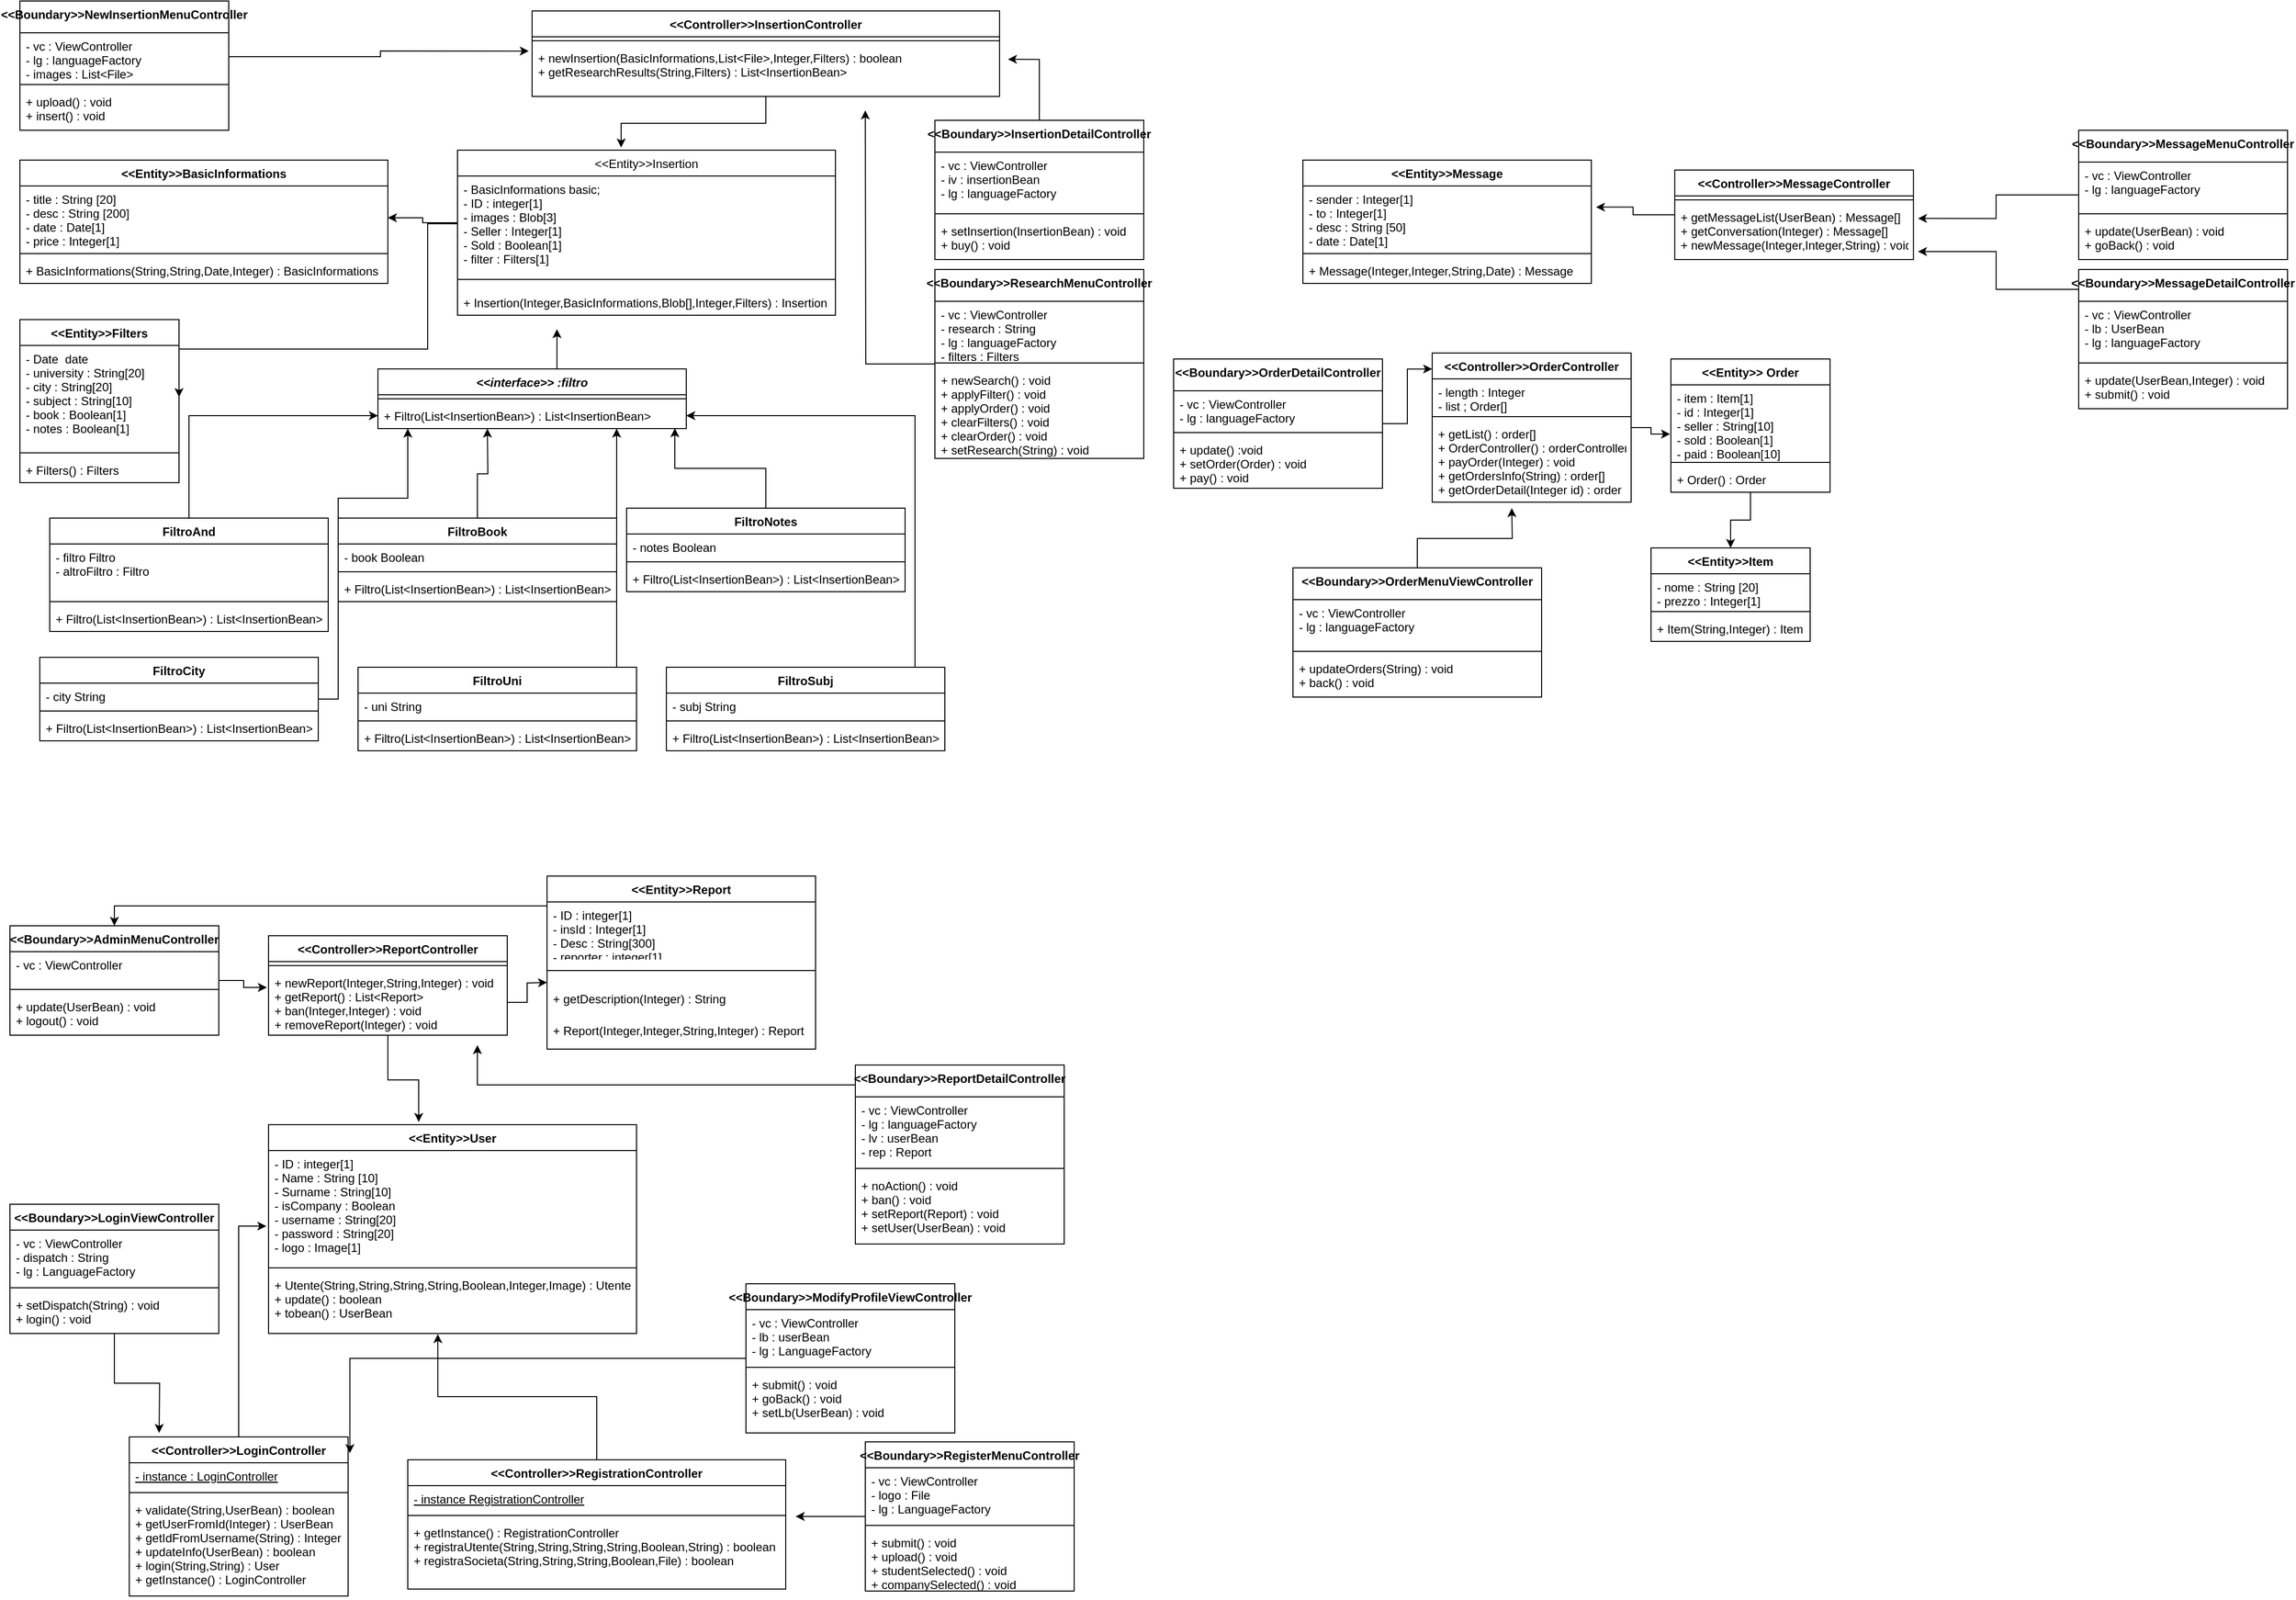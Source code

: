 <mxfile version="12.5.3" type="device"><diagram id="Ko339q1GZ9Gst08gcn6Z" name="Page-1"><mxGraphModel dx="1810" dy="1323" grid="1" gridSize="10" guides="1" tooltips="1" connect="1" arrows="1" fold="1" page="1" pageScale="1" pageWidth="1169" pageHeight="827" math="0" shadow="0"><root><mxCell id="0"/><mxCell id="1" parent="0"/><mxCell id="-6ls7DOsZusNaXEjjcUE-1" value="&lt;&lt;Entity&gt;&gt;Insertion" style="swimlane;fontStyle=0;childLayout=stackLayout;horizontal=1;startSize=26;fillColor=none;horizontalStack=0;resizeParent=1;resizeParentMax=0;resizeLast=0;collapsible=1;marginBottom=0;" parent="1" vertex="1"><mxGeometry x="460" y="160" width="380" height="166" as="geometry"/></mxCell><mxCell id="-6ls7DOsZusNaXEjjcUE-2" value="- BasicInformations basic;&#10;- ID : integer[1]&#10;- images : Blob[3]&#10;- Seller : Integer[1]&#10;- Sold : Boolean[1]&#10;- filter : Filters[1]" style="text;strokeColor=none;fillColor=none;align=left;verticalAlign=top;spacingLeft=4;spacingRight=4;overflow=hidden;rotatable=0;points=[[0,0.5],[1,0.5]];portConstraint=eastwest;" parent="-6ls7DOsZusNaXEjjcUE-1" vertex="1"><mxGeometry y="26" width="380" height="94" as="geometry"/></mxCell><mxCell id="-6ls7DOsZusNaXEjjcUE-3" value="" style="line;strokeWidth=1;fillColor=none;align=left;verticalAlign=middle;spacingTop=-1;spacingLeft=3;spacingRight=3;rotatable=0;labelPosition=right;points=[];portConstraint=eastwest;" parent="-6ls7DOsZusNaXEjjcUE-1" vertex="1"><mxGeometry y="120" width="380" height="20" as="geometry"/></mxCell><mxCell id="-6ls7DOsZusNaXEjjcUE-4" value="+ Insertion(Integer,BasicInformations,Blob[],Integer,Filters) : Insertion" style="text;strokeColor=none;fillColor=none;align=left;verticalAlign=top;spacingLeft=4;spacingRight=4;overflow=hidden;rotatable=0;points=[[0,0.5],[1,0.5]];portConstraint=eastwest;" parent="-6ls7DOsZusNaXEjjcUE-1" vertex="1"><mxGeometry y="140" width="380" height="26" as="geometry"/></mxCell><mxCell id="-6ls7DOsZusNaXEjjcUE-5" value="&lt;&lt;Entity&gt;&gt;User" style="swimlane;fontStyle=1;align=center;verticalAlign=top;childLayout=stackLayout;horizontal=1;startSize=26;horizontalStack=0;resizeParent=1;resizeParentMax=0;resizeLast=0;collapsible=1;marginBottom=0;" parent="1" vertex="1"><mxGeometry x="270" y="1140" width="370" height="210" as="geometry"/></mxCell><mxCell id="-6ls7DOsZusNaXEjjcUE-6" value="- ID : integer[1]&#10;- Name : String [10]&#10;- Surname : String[10]&#10;- isCompany : Boolean&#10;- username : String[20]&#10;- password : String[20]&#10;- logo : Image[1]" style="text;strokeColor=none;fillColor=none;align=left;verticalAlign=top;spacingLeft=4;spacingRight=4;overflow=hidden;rotatable=0;points=[[0,0.5],[1,0.5]];portConstraint=eastwest;" parent="-6ls7DOsZusNaXEjjcUE-5" vertex="1"><mxGeometry y="26" width="370" height="114" as="geometry"/></mxCell><mxCell id="-6ls7DOsZusNaXEjjcUE-7" value="" style="line;strokeWidth=1;fillColor=none;align=left;verticalAlign=middle;spacingTop=-1;spacingLeft=3;spacingRight=3;rotatable=0;labelPosition=right;points=[];portConstraint=eastwest;" parent="-6ls7DOsZusNaXEjjcUE-5" vertex="1"><mxGeometry y="140" width="370" height="8" as="geometry"/></mxCell><mxCell id="-6ls7DOsZusNaXEjjcUE-8" value="+ Utente(String,String,String,String,Boolean,Integer,Image) : Utente&#10;+ update() : boolean&#10;+ tobean() : UserBean" style="text;strokeColor=none;fillColor=none;align=left;verticalAlign=top;spacingLeft=4;spacingRight=4;overflow=hidden;rotatable=0;points=[[0,0.5],[1,0.5]];portConstraint=eastwest;" parent="-6ls7DOsZusNaXEjjcUE-5" vertex="1"><mxGeometry y="148" width="370" height="62" as="geometry"/></mxCell><mxCell id="_lGCix6zGaSCI31p31yG-12" style="edgeStyle=orthogonalEdgeStyle;rounded=0;orthogonalLoop=1;jettySize=auto;html=1;entryX=0.5;entryY=0;entryDx=0;entryDy=0;" edge="1" parent="1" source="-6ls7DOsZusNaXEjjcUE-9" target="_lGCix6zGaSCI31p31yG-7"><mxGeometry relative="1" as="geometry"><Array as="points"><mxPoint x="115" y="920"/></Array></mxGeometry></mxCell><mxCell id="-6ls7DOsZusNaXEjjcUE-9" value="&lt;&lt;Entity&gt;&gt;Report" style="swimlane;fontStyle=1;align=center;verticalAlign=top;childLayout=stackLayout;horizontal=1;startSize=26;horizontalStack=0;resizeParent=1;resizeParentMax=0;resizeLast=0;collapsible=1;marginBottom=0;" parent="1" vertex="1"><mxGeometry x="550" y="890" width="270" height="174" as="geometry"/></mxCell><mxCell id="-6ls7DOsZusNaXEjjcUE-10" value="- ID : integer[1]&#10;- insId : Integer[1]&#10;- Desc : String[300]&#10;- reporter : integer[1]" style="text;strokeColor=none;fillColor=none;align=left;verticalAlign=top;spacingLeft=4;spacingRight=4;overflow=hidden;rotatable=0;points=[[0,0.5],[1,0.5]];portConstraint=eastwest;" parent="-6ls7DOsZusNaXEjjcUE-9" vertex="1"><mxGeometry y="26" width="270" height="54" as="geometry"/></mxCell><mxCell id="-6ls7DOsZusNaXEjjcUE-11" value="" style="line;strokeWidth=1;fillColor=none;align=left;verticalAlign=middle;spacingTop=-1;spacingLeft=3;spacingRight=3;rotatable=0;labelPosition=right;points=[];portConstraint=eastwest;" parent="-6ls7DOsZusNaXEjjcUE-9" vertex="1"><mxGeometry y="80" width="270" height="30" as="geometry"/></mxCell><mxCell id="-6ls7DOsZusNaXEjjcUE-12" value="+ getDescription(Integer) : String" style="text;strokeColor=none;fillColor=none;align=left;verticalAlign=top;spacingLeft=4;spacingRight=4;overflow=hidden;rotatable=0;points=[[0,0.5],[1,0.5]];portConstraint=eastwest;" parent="-6ls7DOsZusNaXEjjcUE-9" vertex="1"><mxGeometry y="110" width="270" height="32" as="geometry"/></mxCell><mxCell id="-6ls7DOsZusNaXEjjcUE-13" value="+ Report(Integer,Integer,String,Integer) : Report" style="text;strokeColor=none;fillColor=none;align=left;verticalAlign=top;spacingLeft=4;spacingRight=4;overflow=hidden;rotatable=0;points=[[0,0.5],[1,0.5]];portConstraint=eastwest;" parent="-6ls7DOsZusNaXEjjcUE-9" vertex="1"><mxGeometry y="142" width="270" height="32" as="geometry"/></mxCell><mxCell id="-6ls7DOsZusNaXEjjcUE-14" value="&lt;&lt;Entity&gt;&gt;BasicInformations" style="swimlane;fontStyle=1;align=center;verticalAlign=top;childLayout=stackLayout;horizontal=1;startSize=26;horizontalStack=0;resizeParent=1;resizeParentMax=0;resizeLast=0;collapsible=1;marginBottom=0;" parent="1" vertex="1"><mxGeometry x="20" y="170" width="370" height="124" as="geometry"/></mxCell><mxCell id="-6ls7DOsZusNaXEjjcUE-15" value="- title : String [20]&#10;- desc : String [200]&#10;- date : Date[1]&#10;- price : Integer[1]" style="text;strokeColor=none;fillColor=none;align=left;verticalAlign=top;spacingLeft=4;spacingRight=4;overflow=hidden;rotatable=0;points=[[0,0.5],[1,0.5]];portConstraint=eastwest;" parent="-6ls7DOsZusNaXEjjcUE-14" vertex="1"><mxGeometry y="26" width="370" height="64" as="geometry"/></mxCell><mxCell id="-6ls7DOsZusNaXEjjcUE-16" value="" style="line;strokeWidth=1;fillColor=none;align=left;verticalAlign=middle;spacingTop=-1;spacingLeft=3;spacingRight=3;rotatable=0;labelPosition=right;points=[];portConstraint=eastwest;" parent="-6ls7DOsZusNaXEjjcUE-14" vertex="1"><mxGeometry y="90" width="370" height="8" as="geometry"/></mxCell><mxCell id="-6ls7DOsZusNaXEjjcUE-17" value="+ BasicInformations(String,String,Date,Integer) : BasicInformations" style="text;strokeColor=none;fillColor=none;align=left;verticalAlign=top;spacingLeft=4;spacingRight=4;overflow=hidden;rotatable=0;points=[[0,0.5],[1,0.5]];portConstraint=eastwest;" parent="-6ls7DOsZusNaXEjjcUE-14" vertex="1"><mxGeometry y="98" width="370" height="26" as="geometry"/></mxCell><mxCell id="-6ls7DOsZusNaXEjjcUE-18" value="&lt;&lt;Entity&gt;&gt;Filters" style="swimlane;fontStyle=1;align=center;verticalAlign=top;childLayout=stackLayout;horizontal=1;startSize=26;horizontalStack=0;resizeParent=1;resizeParentMax=0;resizeLast=0;collapsible=1;marginBottom=0;" parent="1" vertex="1"><mxGeometry x="20" y="330.33" width="160" height="164" as="geometry"/></mxCell><mxCell id="-6ls7DOsZusNaXEjjcUE-19" value="- Date  date&#10;- university : String[20]&#10;- city : String[20]&#10;- subject : String[10]&#10;- book : Boolean[1]&#10;- notes : Boolean[1]" style="text;strokeColor=none;fillColor=none;align=left;verticalAlign=top;spacingLeft=4;spacingRight=4;overflow=hidden;rotatable=0;points=[[0,0.5],[1,0.5]];portConstraint=eastwest;" parent="-6ls7DOsZusNaXEjjcUE-18" vertex="1"><mxGeometry y="26" width="160" height="104" as="geometry"/></mxCell><mxCell id="-6ls7DOsZusNaXEjjcUE-20" value="" style="line;strokeWidth=1;fillColor=none;align=left;verticalAlign=middle;spacingTop=-1;spacingLeft=3;spacingRight=3;rotatable=0;labelPosition=right;points=[];portConstraint=eastwest;" parent="-6ls7DOsZusNaXEjjcUE-18" vertex="1"><mxGeometry y="130" width="160" height="8" as="geometry"/></mxCell><mxCell id="-6ls7DOsZusNaXEjjcUE-21" value="+ Filters() : Filters" style="text;strokeColor=none;fillColor=none;align=left;verticalAlign=top;spacingLeft=4;spacingRight=4;overflow=hidden;rotatable=0;points=[[0,0.5],[1,0.5]];portConstraint=eastwest;" parent="-6ls7DOsZusNaXEjjcUE-18" vertex="1"><mxGeometry y="138" width="160" height="26" as="geometry"/></mxCell><mxCell id="-6ls7DOsZusNaXEjjcUE-22" style="edgeStyle=orthogonalEdgeStyle;rounded=0;orthogonalLoop=1;jettySize=auto;html=1;entryX=0.5;entryY=0;entryDx=0;entryDy=0;" parent="1" source="-6ls7DOsZusNaXEjjcUE-23" target="-6ls7DOsZusNaXEjjcUE-31" edge="1"><mxGeometry relative="1" as="geometry"/></mxCell><mxCell id="-6ls7DOsZusNaXEjjcUE-23" value="&lt;&lt;Entity&gt;&gt; Order" style="swimlane;fontStyle=1;align=center;verticalAlign=top;childLayout=stackLayout;horizontal=1;startSize=26;horizontalStack=0;resizeParent=1;resizeParentMax=0;resizeLast=0;collapsible=1;marginBottom=0;" parent="1" vertex="1"><mxGeometry x="1680" y="370" width="160" height="134" as="geometry"/></mxCell><mxCell id="-6ls7DOsZusNaXEjjcUE-24" value="- item : Item[1]&#10;- id : Integer[1]&#10;- seller : String[10]&#10;- sold : Boolean[1]&#10;- paid : Boolean[10]" style="text;strokeColor=none;fillColor=none;align=left;verticalAlign=top;spacingLeft=4;spacingRight=4;overflow=hidden;rotatable=0;points=[[0,0.5],[1,0.5]];portConstraint=eastwest;" parent="-6ls7DOsZusNaXEjjcUE-23" vertex="1"><mxGeometry y="26" width="160" height="74" as="geometry"/></mxCell><mxCell id="-6ls7DOsZusNaXEjjcUE-25" value="" style="line;strokeWidth=1;fillColor=none;align=left;verticalAlign=middle;spacingTop=-1;spacingLeft=3;spacingRight=3;rotatable=0;labelPosition=right;points=[];portConstraint=eastwest;" parent="-6ls7DOsZusNaXEjjcUE-23" vertex="1"><mxGeometry y="100" width="160" height="8" as="geometry"/></mxCell><mxCell id="-6ls7DOsZusNaXEjjcUE-26" value="+ Order() : Order" style="text;strokeColor=none;fillColor=none;align=left;verticalAlign=top;spacingLeft=4;spacingRight=4;overflow=hidden;rotatable=0;points=[[0,0.5],[1,0.5]];portConstraint=eastwest;" parent="-6ls7DOsZusNaXEjjcUE-23" vertex="1"><mxGeometry y="108" width="160" height="26" as="geometry"/></mxCell><mxCell id="-6ls7DOsZusNaXEjjcUE-27" value="&lt;&lt;Entity&gt;&gt;Message" style="swimlane;fontStyle=1;align=center;verticalAlign=top;childLayout=stackLayout;horizontal=1;startSize=26;horizontalStack=0;resizeParent=1;resizeParentMax=0;resizeLast=0;collapsible=1;marginBottom=0;" parent="1" vertex="1"><mxGeometry x="1310" y="170" width="290" height="124" as="geometry"/></mxCell><mxCell id="-6ls7DOsZusNaXEjjcUE-28" value="- sender : Integer[1]&#10;- to : Integer[1]&#10;- desc : String [50]&#10;- date : Date[1]" style="text;strokeColor=none;fillColor=none;align=left;verticalAlign=top;spacingLeft=4;spacingRight=4;overflow=hidden;rotatable=0;points=[[0,0.5],[1,0.5]];portConstraint=eastwest;" parent="-6ls7DOsZusNaXEjjcUE-27" vertex="1"><mxGeometry y="26" width="290" height="64" as="geometry"/></mxCell><mxCell id="-6ls7DOsZusNaXEjjcUE-29" value="" style="line;strokeWidth=1;fillColor=none;align=left;verticalAlign=middle;spacingTop=-1;spacingLeft=3;spacingRight=3;rotatable=0;labelPosition=right;points=[];portConstraint=eastwest;" parent="-6ls7DOsZusNaXEjjcUE-27" vertex="1"><mxGeometry y="90" width="290" height="8" as="geometry"/></mxCell><mxCell id="-6ls7DOsZusNaXEjjcUE-30" value="+ Message(Integer,Integer,String,Date) : Message" style="text;strokeColor=none;fillColor=none;align=left;verticalAlign=top;spacingLeft=4;spacingRight=4;overflow=hidden;rotatable=0;points=[[0,0.5],[1,0.5]];portConstraint=eastwest;" parent="-6ls7DOsZusNaXEjjcUE-27" vertex="1"><mxGeometry y="98" width="290" height="26" as="geometry"/></mxCell><mxCell id="-6ls7DOsZusNaXEjjcUE-31" value="&lt;&lt;Entity&gt;&gt;Item" style="swimlane;fontStyle=1;align=center;verticalAlign=top;childLayout=stackLayout;horizontal=1;startSize=26;horizontalStack=0;resizeParent=1;resizeParentMax=0;resizeLast=0;collapsible=1;marginBottom=0;" parent="1" vertex="1"><mxGeometry x="1660" y="560" width="160" height="94" as="geometry"/></mxCell><mxCell id="-6ls7DOsZusNaXEjjcUE-32" value="- nome : String [20]&#10;- prezzo : Integer[1]" style="text;strokeColor=none;fillColor=none;align=left;verticalAlign=top;spacingLeft=4;spacingRight=4;overflow=hidden;rotatable=0;points=[[0,0.5],[1,0.5]];portConstraint=eastwest;" parent="-6ls7DOsZusNaXEjjcUE-31" vertex="1"><mxGeometry y="26" width="160" height="34" as="geometry"/></mxCell><mxCell id="-6ls7DOsZusNaXEjjcUE-33" value="" style="line;strokeWidth=1;fillColor=none;align=left;verticalAlign=middle;spacingTop=-1;spacingLeft=3;spacingRight=3;rotatable=0;labelPosition=right;points=[];portConstraint=eastwest;" parent="-6ls7DOsZusNaXEjjcUE-31" vertex="1"><mxGeometry y="60" width="160" height="8" as="geometry"/></mxCell><mxCell id="-6ls7DOsZusNaXEjjcUE-34" value="+ Item(String,Integer) : Item" style="text;strokeColor=none;fillColor=none;align=left;verticalAlign=top;spacingLeft=4;spacingRight=4;overflow=hidden;rotatable=0;points=[[0,0.5],[1,0.5]];portConstraint=eastwest;" parent="-6ls7DOsZusNaXEjjcUE-31" vertex="1"><mxGeometry y="68" width="160" height="26" as="geometry"/></mxCell><mxCell id="-6ls7DOsZusNaXEjjcUE-35" style="edgeStyle=orthogonalEdgeStyle;rounded=0;orthogonalLoop=1;jettySize=auto;html=1;" parent="1" source="-6ls7DOsZusNaXEjjcUE-36" edge="1"><mxGeometry relative="1" as="geometry"><mxPoint x="560" y="340" as="targetPoint"/><Array as="points"><mxPoint x="560" y="340"/></Array></mxGeometry></mxCell><mxCell id="-6ls7DOsZusNaXEjjcUE-36" value="&lt;&lt;interface&gt;&gt; :filtro" style="swimlane;fontStyle=3;align=center;verticalAlign=top;childLayout=stackLayout;horizontal=1;startSize=26;horizontalStack=0;resizeParent=1;resizeParentMax=0;resizeLast=0;collapsible=1;marginBottom=0;" parent="1" vertex="1"><mxGeometry x="380" y="380" width="310" height="60" as="geometry"/></mxCell><mxCell id="-6ls7DOsZusNaXEjjcUE-37" value="" style="line;strokeWidth=1;fillColor=none;align=left;verticalAlign=middle;spacingTop=-1;spacingLeft=3;spacingRight=3;rotatable=0;labelPosition=right;points=[];portConstraint=eastwest;" parent="-6ls7DOsZusNaXEjjcUE-36" vertex="1"><mxGeometry y="26" width="310" height="8" as="geometry"/></mxCell><mxCell id="-6ls7DOsZusNaXEjjcUE-38" value="+ Filtro(List&lt;InsertionBean&gt;) : List&lt;InsertionBean&gt;" style="text;strokeColor=none;fillColor=none;align=left;verticalAlign=top;spacingLeft=4;spacingRight=4;overflow=hidden;rotatable=0;points=[[0,0.5],[1,0.5]];portConstraint=eastwest;" parent="-6ls7DOsZusNaXEjjcUE-36" vertex="1"><mxGeometry y="34" width="310" height="26" as="geometry"/></mxCell><mxCell id="-6ls7DOsZusNaXEjjcUE-39" style="edgeStyle=orthogonalEdgeStyle;rounded=0;orthogonalLoop=1;jettySize=auto;html=1;entryX=0;entryY=0.5;entryDx=0;entryDy=0;" parent="1" source="-6ls7DOsZusNaXEjjcUE-40" target="-6ls7DOsZusNaXEjjcUE-38" edge="1"><mxGeometry relative="1" as="geometry"/></mxCell><mxCell id="-6ls7DOsZusNaXEjjcUE-40" value="FiltroAnd" style="swimlane;fontStyle=1;align=center;verticalAlign=top;childLayout=stackLayout;horizontal=1;startSize=26;horizontalStack=0;resizeParent=1;resizeParentMax=0;resizeLast=0;collapsible=1;marginBottom=0;" parent="1" vertex="1"><mxGeometry x="50" y="530" width="280" height="114" as="geometry"/></mxCell><mxCell id="-6ls7DOsZusNaXEjjcUE-41" value="- filtro Filtro&#10;- altroFiltro : Filtro" style="text;strokeColor=none;fillColor=none;align=left;verticalAlign=top;spacingLeft=4;spacingRight=4;overflow=hidden;rotatable=0;points=[[0,0.5],[1,0.5]];portConstraint=eastwest;" parent="-6ls7DOsZusNaXEjjcUE-40" vertex="1"><mxGeometry y="26" width="280" height="54" as="geometry"/></mxCell><mxCell id="-6ls7DOsZusNaXEjjcUE-42" value="" style="line;strokeWidth=1;fillColor=none;align=left;verticalAlign=middle;spacingTop=-1;spacingLeft=3;spacingRight=3;rotatable=0;labelPosition=right;points=[];portConstraint=eastwest;" parent="-6ls7DOsZusNaXEjjcUE-40" vertex="1"><mxGeometry y="80" width="280" height="8" as="geometry"/></mxCell><mxCell id="-6ls7DOsZusNaXEjjcUE-43" value="+ Filtro(List&lt;InsertionBean&gt;) : List&lt;InsertionBean&gt;" style="text;strokeColor=none;fillColor=none;align=left;verticalAlign=top;spacingLeft=4;spacingRight=4;overflow=hidden;rotatable=0;points=[[0,0.5],[1,0.5]];portConstraint=eastwest;" parent="-6ls7DOsZusNaXEjjcUE-40" vertex="1"><mxGeometry y="88" width="280" height="26" as="geometry"/></mxCell><mxCell id="-6ls7DOsZusNaXEjjcUE-44" style="edgeStyle=orthogonalEdgeStyle;rounded=0;orthogonalLoop=1;jettySize=auto;html=1;" parent="1" source="-6ls7DOsZusNaXEjjcUE-45" edge="1"><mxGeometry relative="1" as="geometry"><mxPoint x="490" y="440" as="targetPoint"/></mxGeometry></mxCell><mxCell id="-6ls7DOsZusNaXEjjcUE-45" value="FiltroBook" style="swimlane;fontStyle=1;align=center;verticalAlign=top;childLayout=stackLayout;horizontal=1;startSize=26;horizontalStack=0;resizeParent=1;resizeParentMax=0;resizeLast=0;collapsible=1;marginBottom=0;" parent="1" vertex="1"><mxGeometry x="340" y="530" width="280" height="84" as="geometry"/></mxCell><mxCell id="-6ls7DOsZusNaXEjjcUE-46" value="- book Boolean" style="text;strokeColor=none;fillColor=none;align=left;verticalAlign=top;spacingLeft=4;spacingRight=4;overflow=hidden;rotatable=0;points=[[0,0.5],[1,0.5]];portConstraint=eastwest;" parent="-6ls7DOsZusNaXEjjcUE-45" vertex="1"><mxGeometry y="26" width="280" height="24" as="geometry"/></mxCell><mxCell id="-6ls7DOsZusNaXEjjcUE-47" value="" style="line;strokeWidth=1;fillColor=none;align=left;verticalAlign=middle;spacingTop=-1;spacingLeft=3;spacingRight=3;rotatable=0;labelPosition=right;points=[];portConstraint=eastwest;" parent="-6ls7DOsZusNaXEjjcUE-45" vertex="1"><mxGeometry y="50" width="280" height="8" as="geometry"/></mxCell><mxCell id="-6ls7DOsZusNaXEjjcUE-48" value="+ Filtro(List&lt;InsertionBean&gt;) : List&lt;InsertionBean&gt;" style="text;strokeColor=none;fillColor=none;align=left;verticalAlign=top;spacingLeft=4;spacingRight=4;overflow=hidden;rotatable=0;points=[[0,0.5],[1,0.5]];portConstraint=eastwest;" parent="-6ls7DOsZusNaXEjjcUE-45" vertex="1"><mxGeometry y="58" width="280" height="26" as="geometry"/></mxCell><mxCell id="-6ls7DOsZusNaXEjjcUE-49" style="edgeStyle=orthogonalEdgeStyle;rounded=0;orthogonalLoop=1;jettySize=auto;html=1;entryX=0.963;entryY=0.986;entryDx=0;entryDy=0;entryPerimeter=0;" parent="1" source="-6ls7DOsZusNaXEjjcUE-50" target="-6ls7DOsZusNaXEjjcUE-38" edge="1"><mxGeometry relative="1" as="geometry"/></mxCell><mxCell id="-6ls7DOsZusNaXEjjcUE-50" value="FiltroNotes" style="swimlane;fontStyle=1;align=center;verticalAlign=top;childLayout=stackLayout;horizontal=1;startSize=26;horizontalStack=0;resizeParent=1;resizeParentMax=0;resizeLast=0;collapsible=1;marginBottom=0;" parent="1" vertex="1"><mxGeometry x="630" y="520" width="280" height="84" as="geometry"/></mxCell><mxCell id="-6ls7DOsZusNaXEjjcUE-51" value="- notes Boolean" style="text;strokeColor=none;fillColor=none;align=left;verticalAlign=top;spacingLeft=4;spacingRight=4;overflow=hidden;rotatable=0;points=[[0,0.5],[1,0.5]];portConstraint=eastwest;" parent="-6ls7DOsZusNaXEjjcUE-50" vertex="1"><mxGeometry y="26" width="280" height="24" as="geometry"/></mxCell><mxCell id="-6ls7DOsZusNaXEjjcUE-52" value="" style="line;strokeWidth=1;fillColor=none;align=left;verticalAlign=middle;spacingTop=-1;spacingLeft=3;spacingRight=3;rotatable=0;labelPosition=right;points=[];portConstraint=eastwest;" parent="-6ls7DOsZusNaXEjjcUE-50" vertex="1"><mxGeometry y="50" width="280" height="8" as="geometry"/></mxCell><mxCell id="-6ls7DOsZusNaXEjjcUE-53" value="+ Filtro(List&lt;InsertionBean&gt;) : List&lt;InsertionBean&gt;" style="text;strokeColor=none;fillColor=none;align=left;verticalAlign=top;spacingLeft=4;spacingRight=4;overflow=hidden;rotatable=0;points=[[0,0.5],[1,0.5]];portConstraint=eastwest;" parent="-6ls7DOsZusNaXEjjcUE-50" vertex="1"><mxGeometry y="58" width="280" height="26" as="geometry"/></mxCell><mxCell id="-6ls7DOsZusNaXEjjcUE-54" style="edgeStyle=orthogonalEdgeStyle;rounded=0;orthogonalLoop=1;jettySize=auto;html=1;" parent="1" source="-6ls7DOsZusNaXEjjcUE-55" edge="1"><mxGeometry relative="1" as="geometry"><mxPoint x="410" y="440" as="targetPoint"/><Array as="points"><mxPoint x="340" y="510"/><mxPoint x="410" y="510"/></Array></mxGeometry></mxCell><mxCell id="-6ls7DOsZusNaXEjjcUE-55" value="FiltroCity" style="swimlane;fontStyle=1;align=center;verticalAlign=top;childLayout=stackLayout;horizontal=1;startSize=26;horizontalStack=0;resizeParent=1;resizeParentMax=0;resizeLast=0;collapsible=1;marginBottom=0;" parent="1" vertex="1"><mxGeometry x="40" y="670" width="280" height="84" as="geometry"/></mxCell><mxCell id="-6ls7DOsZusNaXEjjcUE-56" value="- city String" style="text;strokeColor=none;fillColor=none;align=left;verticalAlign=top;spacingLeft=4;spacingRight=4;overflow=hidden;rotatable=0;points=[[0,0.5],[1,0.5]];portConstraint=eastwest;" parent="-6ls7DOsZusNaXEjjcUE-55" vertex="1"><mxGeometry y="26" width="280" height="24" as="geometry"/></mxCell><mxCell id="-6ls7DOsZusNaXEjjcUE-57" value="" style="line;strokeWidth=1;fillColor=none;align=left;verticalAlign=middle;spacingTop=-1;spacingLeft=3;spacingRight=3;rotatable=0;labelPosition=right;points=[];portConstraint=eastwest;" parent="-6ls7DOsZusNaXEjjcUE-55" vertex="1"><mxGeometry y="50" width="280" height="8" as="geometry"/></mxCell><mxCell id="-6ls7DOsZusNaXEjjcUE-58" value="+ Filtro(List&lt;InsertionBean&gt;) : List&lt;InsertionBean&gt;" style="text;strokeColor=none;fillColor=none;align=left;verticalAlign=top;spacingLeft=4;spacingRight=4;overflow=hidden;rotatable=0;points=[[0,0.5],[1,0.5]];portConstraint=eastwest;" parent="-6ls7DOsZusNaXEjjcUE-55" vertex="1"><mxGeometry y="58" width="280" height="26" as="geometry"/></mxCell><mxCell id="-6ls7DOsZusNaXEjjcUE-59" style="edgeStyle=orthogonalEdgeStyle;rounded=0;orthogonalLoop=1;jettySize=auto;html=1;" parent="1" source="-6ls7DOsZusNaXEjjcUE-60" edge="1"><mxGeometry relative="1" as="geometry"><mxPoint x="620" y="440" as="targetPoint"/><Array as="points"><mxPoint x="620" y="610"/><mxPoint x="620" y="610"/></Array></mxGeometry></mxCell><mxCell id="-6ls7DOsZusNaXEjjcUE-60" value="FiltroUni" style="swimlane;fontStyle=1;align=center;verticalAlign=top;childLayout=stackLayout;horizontal=1;startSize=26;horizontalStack=0;resizeParent=1;resizeParentMax=0;resizeLast=0;collapsible=1;marginBottom=0;" parent="1" vertex="1"><mxGeometry x="360" y="680" width="280" height="84" as="geometry"/></mxCell><mxCell id="-6ls7DOsZusNaXEjjcUE-61" value="- uni String" style="text;strokeColor=none;fillColor=none;align=left;verticalAlign=top;spacingLeft=4;spacingRight=4;overflow=hidden;rotatable=0;points=[[0,0.5],[1,0.5]];portConstraint=eastwest;" parent="-6ls7DOsZusNaXEjjcUE-60" vertex="1"><mxGeometry y="26" width="280" height="24" as="geometry"/></mxCell><mxCell id="-6ls7DOsZusNaXEjjcUE-62" value="" style="line;strokeWidth=1;fillColor=none;align=left;verticalAlign=middle;spacingTop=-1;spacingLeft=3;spacingRight=3;rotatable=0;labelPosition=right;points=[];portConstraint=eastwest;" parent="-6ls7DOsZusNaXEjjcUE-60" vertex="1"><mxGeometry y="50" width="280" height="8" as="geometry"/></mxCell><mxCell id="-6ls7DOsZusNaXEjjcUE-63" value="+ Filtro(List&lt;InsertionBean&gt;) : List&lt;InsertionBean&gt;" style="text;strokeColor=none;fillColor=none;align=left;verticalAlign=top;spacingLeft=4;spacingRight=4;overflow=hidden;rotatable=0;points=[[0,0.5],[1,0.5]];portConstraint=eastwest;" parent="-6ls7DOsZusNaXEjjcUE-60" vertex="1"><mxGeometry y="58" width="280" height="26" as="geometry"/></mxCell><mxCell id="-6ls7DOsZusNaXEjjcUE-64" style="edgeStyle=orthogonalEdgeStyle;rounded=0;orthogonalLoop=1;jettySize=auto;html=1;entryX=1;entryY=0.5;entryDx=0;entryDy=0;" parent="1" source="-6ls7DOsZusNaXEjjcUE-65" target="-6ls7DOsZusNaXEjjcUE-38" edge="1"><mxGeometry relative="1" as="geometry"><Array as="points"><mxPoint x="920" y="427"/></Array></mxGeometry></mxCell><mxCell id="-6ls7DOsZusNaXEjjcUE-65" value="FiltroSubj" style="swimlane;fontStyle=1;align=center;verticalAlign=top;childLayout=stackLayout;horizontal=1;startSize=26;horizontalStack=0;resizeParent=1;resizeParentMax=0;resizeLast=0;collapsible=1;marginBottom=0;" parent="1" vertex="1"><mxGeometry x="670" y="680" width="280" height="84" as="geometry"/></mxCell><mxCell id="-6ls7DOsZusNaXEjjcUE-66" value="- subj String" style="text;strokeColor=none;fillColor=none;align=left;verticalAlign=top;spacingLeft=4;spacingRight=4;overflow=hidden;rotatable=0;points=[[0,0.5],[1,0.5]];portConstraint=eastwest;" parent="-6ls7DOsZusNaXEjjcUE-65" vertex="1"><mxGeometry y="26" width="280" height="24" as="geometry"/></mxCell><mxCell id="-6ls7DOsZusNaXEjjcUE-67" value="" style="line;strokeWidth=1;fillColor=none;align=left;verticalAlign=middle;spacingTop=-1;spacingLeft=3;spacingRight=3;rotatable=0;labelPosition=right;points=[];portConstraint=eastwest;" parent="-6ls7DOsZusNaXEjjcUE-65" vertex="1"><mxGeometry y="50" width="280" height="8" as="geometry"/></mxCell><mxCell id="-6ls7DOsZusNaXEjjcUE-68" value="+ Filtro(List&lt;InsertionBean&gt;) : List&lt;InsertionBean&gt;" style="text;strokeColor=none;fillColor=none;align=left;verticalAlign=top;spacingLeft=4;spacingRight=4;overflow=hidden;rotatable=0;points=[[0,0.5],[1,0.5]];portConstraint=eastwest;" parent="-6ls7DOsZusNaXEjjcUE-65" vertex="1"><mxGeometry y="58" width="280" height="26" as="geometry"/></mxCell><mxCell id="-6ls7DOsZusNaXEjjcUE-69" style="edgeStyle=orthogonalEdgeStyle;rounded=0;orthogonalLoop=1;jettySize=auto;html=1;entryX=0.433;entryY=-0.016;entryDx=0;entryDy=0;entryPerimeter=0;" parent="1" source="-6ls7DOsZusNaXEjjcUE-70" target="-6ls7DOsZusNaXEjjcUE-1" edge="1"><mxGeometry relative="1" as="geometry"/></mxCell><mxCell id="-6ls7DOsZusNaXEjjcUE-70" value="&lt;&lt;Controller&gt;&gt;InsertionController" style="swimlane;fontStyle=1;align=center;verticalAlign=top;childLayout=stackLayout;horizontal=1;startSize=26;horizontalStack=0;resizeParent=1;resizeParentMax=0;resizeLast=0;collapsible=1;marginBottom=0;" parent="1" vertex="1"><mxGeometry x="535" y="20" width="470" height="86" as="geometry"/></mxCell><mxCell id="-6ls7DOsZusNaXEjjcUE-71" value="" style="line;strokeWidth=1;fillColor=none;align=left;verticalAlign=middle;spacingTop=-1;spacingLeft=3;spacingRight=3;rotatable=0;labelPosition=right;points=[];portConstraint=eastwest;" parent="-6ls7DOsZusNaXEjjcUE-70" vertex="1"><mxGeometry y="26" width="470" height="8" as="geometry"/></mxCell><mxCell id="-6ls7DOsZusNaXEjjcUE-72" value="+ newInsertion(BasicInformations,List&lt;File&gt;,Integer,Filters) : boolean&#10;+ getResearchResults(String,Filters) : List&lt;InsertionBean&gt;" style="text;strokeColor=none;fillColor=none;align=left;verticalAlign=top;spacingLeft=4;spacingRight=4;overflow=hidden;rotatable=0;points=[[0,0.5],[1,0.5]];portConstraint=eastwest;" parent="-6ls7DOsZusNaXEjjcUE-70" vertex="1"><mxGeometry y="34" width="470" height="52" as="geometry"/></mxCell><mxCell id="-6ls7DOsZusNaXEjjcUE-73" style="edgeStyle=orthogonalEdgeStyle;rounded=0;orthogonalLoop=1;jettySize=auto;html=1;entryX=-0.006;entryY=0.667;entryDx=0;entryDy=0;entryPerimeter=0;" parent="1" source="-6ls7DOsZusNaXEjjcUE-74" target="-6ls7DOsZusNaXEjjcUE-6" edge="1"><mxGeometry relative="1" as="geometry"/></mxCell><mxCell id="-6ls7DOsZusNaXEjjcUE-74" value="&lt;&lt;Controller&gt;&gt;LoginController" style="swimlane;fontStyle=1;align=center;verticalAlign=top;childLayout=stackLayout;horizontal=1;startSize=26;horizontalStack=0;resizeParent=1;resizeParentMax=0;resizeLast=0;collapsible=1;marginBottom=0;" parent="1" vertex="1"><mxGeometry x="130" y="1454" width="220" height="160" as="geometry"/></mxCell><mxCell id="-6ls7DOsZusNaXEjjcUE-75" value="- instance : LoginController" style="text;strokeColor=none;fillColor=none;align=left;verticalAlign=top;spacingLeft=4;spacingRight=4;overflow=hidden;rotatable=0;points=[[0,0.5],[1,0.5]];portConstraint=eastwest;fontStyle=4" parent="-6ls7DOsZusNaXEjjcUE-74" vertex="1"><mxGeometry y="26" width="220" height="26" as="geometry"/></mxCell><mxCell id="-6ls7DOsZusNaXEjjcUE-76" value="" style="line;strokeWidth=1;fillColor=none;align=left;verticalAlign=middle;spacingTop=-1;spacingLeft=3;spacingRight=3;rotatable=0;labelPosition=right;points=[];portConstraint=eastwest;" parent="-6ls7DOsZusNaXEjjcUE-74" vertex="1"><mxGeometry y="52" width="220" height="8" as="geometry"/></mxCell><mxCell id="-6ls7DOsZusNaXEjjcUE-77" value="+ validate(String,UserBean) : boolean&#10;+ getUserFromId(Integer) : UserBean&#10;+ getIdFromUsername(String) : Integer&#10;+ updateInfo(UserBean) : boolean&#10;+ login(String,String) : User&#10;+ getInstance() : LoginController" style="text;strokeColor=none;fillColor=none;align=left;verticalAlign=top;spacingLeft=4;spacingRight=4;overflow=hidden;rotatable=0;points=[[0,0.5],[1,0.5]];portConstraint=eastwest;" parent="-6ls7DOsZusNaXEjjcUE-74" vertex="1"><mxGeometry y="60" width="220" height="100" as="geometry"/></mxCell><mxCell id="-6ls7DOsZusNaXEjjcUE-78" style="edgeStyle=orthogonalEdgeStyle;rounded=0;orthogonalLoop=1;jettySize=auto;html=1;entryX=1.016;entryY=0.333;entryDx=0;entryDy=0;entryPerimeter=0;" parent="1" source="-6ls7DOsZusNaXEjjcUE-79" target="-6ls7DOsZusNaXEjjcUE-28" edge="1"><mxGeometry relative="1" as="geometry"/></mxCell><mxCell id="-6ls7DOsZusNaXEjjcUE-79" value="&lt;&lt;Controller&gt;&gt;MessageController" style="swimlane;fontStyle=1;align=center;verticalAlign=top;childLayout=stackLayout;horizontal=1;startSize=26;horizontalStack=0;resizeParent=1;resizeParentMax=0;resizeLast=0;collapsible=1;marginBottom=0;" parent="1" vertex="1"><mxGeometry x="1683.86" y="180" width="240" height="90" as="geometry"/></mxCell><mxCell id="-6ls7DOsZusNaXEjjcUE-80" value="" style="line;strokeWidth=1;fillColor=none;align=left;verticalAlign=middle;spacingTop=-1;spacingLeft=3;spacingRight=3;rotatable=0;labelPosition=right;points=[];portConstraint=eastwest;" parent="-6ls7DOsZusNaXEjjcUE-79" vertex="1"><mxGeometry y="26" width="240" height="8" as="geometry"/></mxCell><mxCell id="-6ls7DOsZusNaXEjjcUE-81" value="+ getMessageList(UserBean) : Message[]&#10;+ getConversation(Integer) : Message[]&#10;+ newMessage(Integer,Integer,String) : void" style="text;strokeColor=none;fillColor=none;align=left;verticalAlign=top;spacingLeft=4;spacingRight=4;overflow=hidden;rotatable=0;points=[[0,0.5],[1,0.5]];portConstraint=eastwest;" parent="-6ls7DOsZusNaXEjjcUE-79" vertex="1"><mxGeometry y="34" width="240" height="56" as="geometry"/></mxCell><mxCell id="-6ls7DOsZusNaXEjjcUE-82" style="edgeStyle=orthogonalEdgeStyle;rounded=0;orthogonalLoop=1;jettySize=auto;html=1;entryX=-0.005;entryY=0.669;entryDx=0;entryDy=0;entryPerimeter=0;" parent="1" source="-6ls7DOsZusNaXEjjcUE-83" target="-6ls7DOsZusNaXEjjcUE-24" edge="1"><mxGeometry relative="1" as="geometry"/></mxCell><mxCell id="-6ls7DOsZusNaXEjjcUE-83" value="&lt;&lt;Controller&gt;&gt;OrderController" style="swimlane;fontStyle=1;align=center;verticalAlign=top;childLayout=stackLayout;horizontal=1;startSize=26;horizontalStack=0;resizeParent=1;resizeParentMax=0;resizeLast=0;collapsible=1;marginBottom=0;" parent="1" vertex="1"><mxGeometry x="1440" y="364" width="200" height="150" as="geometry"/></mxCell><mxCell id="-6ls7DOsZusNaXEjjcUE-84" value="- length : Integer&#10;- list ; Order[]" style="text;strokeColor=none;fillColor=none;align=left;verticalAlign=top;spacingLeft=4;spacingRight=4;overflow=hidden;rotatable=0;points=[[0,0.5],[1,0.5]];portConstraint=eastwest;" parent="-6ls7DOsZusNaXEjjcUE-83" vertex="1"><mxGeometry y="26" width="200" height="34" as="geometry"/></mxCell><mxCell id="-6ls7DOsZusNaXEjjcUE-85" value="" style="line;strokeWidth=1;fillColor=none;align=left;verticalAlign=middle;spacingTop=-1;spacingLeft=3;spacingRight=3;rotatable=0;labelPosition=right;points=[];portConstraint=eastwest;" parent="-6ls7DOsZusNaXEjjcUE-83" vertex="1"><mxGeometry y="60" width="200" height="8" as="geometry"/></mxCell><mxCell id="-6ls7DOsZusNaXEjjcUE-86" value="+ getList() : order[]&#10;+ OrderController() : orderController&#10;+ payOrder(Integer) : void&#10;+ getOrdersInfo(String) : order[]&#10;+ getOrderDetail(Integer id) : order" style="text;strokeColor=none;fillColor=none;align=left;verticalAlign=top;spacingLeft=4;spacingRight=4;overflow=hidden;rotatable=0;points=[[0,0.5],[1,0.5]];portConstraint=eastwest;fontStyle=0" parent="-6ls7DOsZusNaXEjjcUE-83" vertex="1"><mxGeometry y="68" width="200" height="82" as="geometry"/></mxCell><mxCell id="-6ls7DOsZusNaXEjjcUE-87" style="edgeStyle=orthogonalEdgeStyle;rounded=0;orthogonalLoop=1;jettySize=auto;html=1;entryX=0.46;entryY=1.01;entryDx=0;entryDy=0;entryPerimeter=0;" parent="1" source="-6ls7DOsZusNaXEjjcUE-88" target="-6ls7DOsZusNaXEjjcUE-8" edge="1"><mxGeometry relative="1" as="geometry"/></mxCell><mxCell id="-6ls7DOsZusNaXEjjcUE-88" value="&lt;&lt;Controller&gt;&gt;RegistrationController" style="swimlane;fontStyle=1;align=center;verticalAlign=top;childLayout=stackLayout;horizontal=1;startSize=26;horizontalStack=0;resizeParent=1;resizeParentMax=0;resizeLast=0;collapsible=1;marginBottom=0;" parent="1" vertex="1"><mxGeometry x="410" y="1477" width="380" height="130" as="geometry"/></mxCell><mxCell id="-6ls7DOsZusNaXEjjcUE-89" value="- instance RegistrationController" style="text;strokeColor=none;fillColor=none;align=left;verticalAlign=top;spacingLeft=4;spacingRight=4;overflow=hidden;rotatable=0;points=[[0,0.5],[1,0.5]];portConstraint=eastwest;fontStyle=4" parent="-6ls7DOsZusNaXEjjcUE-88" vertex="1"><mxGeometry y="26" width="380" height="26" as="geometry"/></mxCell><mxCell id="-6ls7DOsZusNaXEjjcUE-90" value="" style="line;strokeWidth=1;fillColor=none;align=left;verticalAlign=middle;spacingTop=-1;spacingLeft=3;spacingRight=3;rotatable=0;labelPosition=right;points=[];portConstraint=eastwest;" parent="-6ls7DOsZusNaXEjjcUE-88" vertex="1"><mxGeometry y="52" width="380" height="8" as="geometry"/></mxCell><mxCell id="-6ls7DOsZusNaXEjjcUE-91" value="+ getInstance() : RegistrationController&#10;+ registraUtente(String,String,String,String,Boolean,String) : boolean&#10;+ registraSocieta(String,String,String,Boolean,File) : boolean" style="text;strokeColor=none;fillColor=none;align=left;verticalAlign=top;spacingLeft=4;spacingRight=4;overflow=hidden;rotatable=0;points=[[0,0.5],[1,0.5]];portConstraint=eastwest;" parent="-6ls7DOsZusNaXEjjcUE-88" vertex="1"><mxGeometry y="60" width="380" height="70" as="geometry"/></mxCell><mxCell id="-6ls7DOsZusNaXEjjcUE-92" style="edgeStyle=orthogonalEdgeStyle;rounded=0;orthogonalLoop=1;jettySize=auto;html=1;entryX=0.408;entryY=-0.013;entryDx=0;entryDy=0;entryPerimeter=0;" parent="1" source="-6ls7DOsZusNaXEjjcUE-93" target="-6ls7DOsZusNaXEjjcUE-5" edge="1"><mxGeometry relative="1" as="geometry"/></mxCell><mxCell id="-6ls7DOsZusNaXEjjcUE-93" value="&lt;&lt;Controller&gt;&gt;ReportController" style="swimlane;fontStyle=1;align=center;verticalAlign=top;childLayout=stackLayout;horizontal=1;startSize=26;horizontalStack=0;resizeParent=1;resizeParentMax=0;resizeLast=0;collapsible=1;marginBottom=0;" parent="1" vertex="1"><mxGeometry x="270" y="950" width="240" height="100" as="geometry"/></mxCell><mxCell id="-6ls7DOsZusNaXEjjcUE-94" value="" style="line;strokeWidth=1;fillColor=none;align=left;verticalAlign=middle;spacingTop=-1;spacingLeft=3;spacingRight=3;rotatable=0;labelPosition=right;points=[];portConstraint=eastwest;" parent="-6ls7DOsZusNaXEjjcUE-93" vertex="1"><mxGeometry y="26" width="240" height="8" as="geometry"/></mxCell><mxCell id="-6ls7DOsZusNaXEjjcUE-95" value="+ newReport(Integer,String,Integer) : void&#10;+ getReport() : List&lt;Report&gt;&#10;+ ban(Integer,Integer) : void&#10;+ removeReport(Integer) : void" style="text;strokeColor=none;fillColor=none;align=left;verticalAlign=top;spacingLeft=4;spacingRight=4;overflow=hidden;rotatable=0;points=[[0,0.5],[1,0.5]];portConstraint=eastwest;" parent="-6ls7DOsZusNaXEjjcUE-93" vertex="1"><mxGeometry y="34" width="240" height="66" as="geometry"/></mxCell><mxCell id="-6ls7DOsZusNaXEjjcUE-96" style="edgeStyle=orthogonalEdgeStyle;rounded=0;orthogonalLoop=1;jettySize=auto;html=1;" parent="1" source="-6ls7DOsZusNaXEjjcUE-95" edge="1"><mxGeometry relative="1" as="geometry"><mxPoint x="550" y="997" as="targetPoint"/></mxGeometry></mxCell><mxCell id="-6ls7DOsZusNaXEjjcUE-97" style="edgeStyle=orthogonalEdgeStyle;rounded=0;orthogonalLoop=1;jettySize=auto;html=1;entryX=1;entryY=0.5;entryDx=0;entryDy=0;" parent="1" source="-6ls7DOsZusNaXEjjcUE-2" target="-6ls7DOsZusNaXEjjcUE-15" edge="1"><mxGeometry relative="1" as="geometry"/></mxCell><mxCell id="-6ls7DOsZusNaXEjjcUE-98" style="edgeStyle=orthogonalEdgeStyle;rounded=0;orthogonalLoop=1;jettySize=auto;html=1;entryX=1;entryY=0.5;entryDx=0;entryDy=0;" parent="1" source="-6ls7DOsZusNaXEjjcUE-2" target="-6ls7DOsZusNaXEjjcUE-19" edge="1"><mxGeometry relative="1" as="geometry"><Array as="points"><mxPoint x="430" y="234"/><mxPoint x="430" y="360"/><mxPoint x="180" y="360"/></Array></mxGeometry></mxCell><mxCell id="_lGCix6zGaSCI31p31yG-6" style="edgeStyle=orthogonalEdgeStyle;rounded=0;orthogonalLoop=1;jettySize=auto;html=1;" edge="1" parent="1" source="_lGCix6zGaSCI31p31yG-1"><mxGeometry relative="1" as="geometry"><mxPoint x="160" y="1450" as="targetPoint"/></mxGeometry></mxCell><mxCell id="_lGCix6zGaSCI31p31yG-1" value="&lt;&lt;Boundary&gt;&gt;LoginViewController" style="swimlane;fontStyle=1;align=center;verticalAlign=top;childLayout=stackLayout;horizontal=1;startSize=26;horizontalStack=0;resizeParent=1;resizeParentMax=0;resizeLast=0;collapsible=1;marginBottom=0;" vertex="1" parent="1"><mxGeometry x="10" y="1220" width="210" height="130" as="geometry"/></mxCell><mxCell id="_lGCix6zGaSCI31p31yG-2" value="- vc : ViewController&#10;- dispatch : String&#10;- lg : LanguageFactory" style="text;strokeColor=none;fillColor=none;align=left;verticalAlign=top;spacingLeft=4;spacingRight=4;overflow=hidden;rotatable=0;points=[[0,0.5],[1,0.5]];portConstraint=eastwest;" vertex="1" parent="_lGCix6zGaSCI31p31yG-1"><mxGeometry y="26" width="210" height="54" as="geometry"/></mxCell><mxCell id="_lGCix6zGaSCI31p31yG-3" value="" style="line;strokeWidth=1;fillColor=none;align=left;verticalAlign=middle;spacingTop=-1;spacingLeft=3;spacingRight=3;rotatable=0;labelPosition=right;points=[];portConstraint=eastwest;" vertex="1" parent="_lGCix6zGaSCI31p31yG-1"><mxGeometry y="80" width="210" height="8" as="geometry"/></mxCell><mxCell id="_lGCix6zGaSCI31p31yG-4" value="+ setDispatch(String) : void&#10;+ login() : void" style="text;strokeColor=none;fillColor=none;align=left;verticalAlign=top;spacingLeft=4;spacingRight=4;overflow=hidden;rotatable=0;points=[[0,0.5],[1,0.5]];portConstraint=eastwest;" vertex="1" parent="_lGCix6zGaSCI31p31yG-1"><mxGeometry y="88" width="210" height="42" as="geometry"/></mxCell><mxCell id="_lGCix6zGaSCI31p31yG-11" style="edgeStyle=orthogonalEdgeStyle;rounded=0;orthogonalLoop=1;jettySize=auto;html=1;entryX=-0.007;entryY=0.273;entryDx=0;entryDy=0;entryPerimeter=0;" edge="1" parent="1" source="_lGCix6zGaSCI31p31yG-7" target="-6ls7DOsZusNaXEjjcUE-95"><mxGeometry relative="1" as="geometry"/></mxCell><mxCell id="_lGCix6zGaSCI31p31yG-7" value="&lt;&lt;Boundary&gt;&gt;AdminMenuController" style="swimlane;fontStyle=1;align=center;verticalAlign=top;childLayout=stackLayout;horizontal=1;startSize=26;horizontalStack=0;resizeParent=1;resizeParentMax=0;resizeLast=0;collapsible=1;marginBottom=0;" vertex="1" parent="1"><mxGeometry x="10" y="940" width="210" height="110" as="geometry"/></mxCell><mxCell id="_lGCix6zGaSCI31p31yG-8" value="- vc : ViewController&#10;" style="text;strokeColor=none;fillColor=none;align=left;verticalAlign=top;spacingLeft=4;spacingRight=4;overflow=hidden;rotatable=0;points=[[0,0.5],[1,0.5]];portConstraint=eastwest;" vertex="1" parent="_lGCix6zGaSCI31p31yG-7"><mxGeometry y="26" width="210" height="34" as="geometry"/></mxCell><mxCell id="_lGCix6zGaSCI31p31yG-9" value="" style="line;strokeWidth=1;fillColor=none;align=left;verticalAlign=middle;spacingTop=-1;spacingLeft=3;spacingRight=3;rotatable=0;labelPosition=right;points=[];portConstraint=eastwest;" vertex="1" parent="_lGCix6zGaSCI31p31yG-7"><mxGeometry y="60" width="210" height="8" as="geometry"/></mxCell><mxCell id="_lGCix6zGaSCI31p31yG-10" value="+ update(UserBean) : void&#10;+ logout() : void" style="text;strokeColor=none;fillColor=none;align=left;verticalAlign=top;spacingLeft=4;spacingRight=4;overflow=hidden;rotatable=0;points=[[0,0.5],[1,0.5]];portConstraint=eastwest;" vertex="1" parent="_lGCix6zGaSCI31p31yG-7"><mxGeometry y="68" width="210" height="42" as="geometry"/></mxCell><mxCell id="_lGCix6zGaSCI31p31yG-17" style="edgeStyle=orthogonalEdgeStyle;rounded=0;orthogonalLoop=1;jettySize=auto;html=1;entryX=1.018;entryY=0.282;entryDx=0;entryDy=0;entryPerimeter=0;" edge="1" parent="1" source="_lGCix6zGaSCI31p31yG-13" target="-6ls7DOsZusNaXEjjcUE-72"><mxGeometry relative="1" as="geometry"/></mxCell><mxCell id="_lGCix6zGaSCI31p31yG-13" value="&lt;&lt;Boundary&gt;&gt;InsertionDetailController" style="swimlane;fontStyle=1;align=center;verticalAlign=top;childLayout=stackLayout;horizontal=1;startSize=32;horizontalStack=0;resizeParent=1;resizeParentMax=0;resizeLast=0;collapsible=1;marginBottom=0;" vertex="1" parent="1"><mxGeometry x="940" y="130" width="210" height="140" as="geometry"/></mxCell><mxCell id="_lGCix6zGaSCI31p31yG-14" value="- vc : ViewController&#10;- iv : insertionBean&#10;- lg : languageFactory" style="text;strokeColor=none;fillColor=none;align=left;verticalAlign=top;spacingLeft=4;spacingRight=4;overflow=hidden;rotatable=0;points=[[0,0.5],[1,0.5]];portConstraint=eastwest;" vertex="1" parent="_lGCix6zGaSCI31p31yG-13"><mxGeometry y="32" width="210" height="58" as="geometry"/></mxCell><mxCell id="_lGCix6zGaSCI31p31yG-15" value="" style="line;strokeWidth=1;fillColor=none;align=left;verticalAlign=middle;spacingTop=-1;spacingLeft=3;spacingRight=3;rotatable=0;labelPosition=right;points=[];portConstraint=eastwest;" vertex="1" parent="_lGCix6zGaSCI31p31yG-13"><mxGeometry y="90" width="210" height="8" as="geometry"/></mxCell><mxCell id="_lGCix6zGaSCI31p31yG-16" value="+ setInsertion(InsertionBean) : void&#10;+ buy() : void" style="text;strokeColor=none;fillColor=none;align=left;verticalAlign=top;spacingLeft=4;spacingRight=4;overflow=hidden;rotatable=0;points=[[0,0.5],[1,0.5]];portConstraint=eastwest;" vertex="1" parent="_lGCix6zGaSCI31p31yG-13"><mxGeometry y="98" width="210" height="42" as="geometry"/></mxCell><mxCell id="_lGCix6zGaSCI31p31yG-22" style="edgeStyle=orthogonalEdgeStyle;rounded=0;orthogonalLoop=1;jettySize=auto;html=1;" edge="1" parent="1" source="_lGCix6zGaSCI31p31yG-18"><mxGeometry relative="1" as="geometry"><mxPoint x="870" y="120" as="targetPoint"/></mxGeometry></mxCell><mxCell id="_lGCix6zGaSCI31p31yG-18" value="&lt;&lt;Boundary&gt;&gt;ResearchMenuController" style="swimlane;fontStyle=1;align=center;verticalAlign=top;childLayout=stackLayout;horizontal=1;startSize=32;horizontalStack=0;resizeParent=1;resizeParentMax=0;resizeLast=0;collapsible=1;marginBottom=0;" vertex="1" parent="1"><mxGeometry x="940" y="280" width="210" height="190" as="geometry"/></mxCell><mxCell id="_lGCix6zGaSCI31p31yG-19" value="- vc : ViewController&#10;- research : String&#10;- lg : languageFactory&#10;- filters : Filters" style="text;strokeColor=none;fillColor=none;align=left;verticalAlign=top;spacingLeft=4;spacingRight=4;overflow=hidden;rotatable=0;points=[[0,0.5],[1,0.5]];portConstraint=eastwest;" vertex="1" parent="_lGCix6zGaSCI31p31yG-18"><mxGeometry y="32" width="210" height="58" as="geometry"/></mxCell><mxCell id="_lGCix6zGaSCI31p31yG-20" value="" style="line;strokeWidth=1;fillColor=none;align=left;verticalAlign=middle;spacingTop=-1;spacingLeft=3;spacingRight=3;rotatable=0;labelPosition=right;points=[];portConstraint=eastwest;" vertex="1" parent="_lGCix6zGaSCI31p31yG-18"><mxGeometry y="90" width="210" height="8" as="geometry"/></mxCell><mxCell id="_lGCix6zGaSCI31p31yG-21" value="+ newSearch() : void&#10;+ applyFilter() : void&#10;+ applyOrder() : void&#10;+ clearFilters() : void&#10;+ clearOrder() : void&#10;+ setResearch(String) : void" style="text;strokeColor=none;fillColor=none;align=left;verticalAlign=top;spacingLeft=4;spacingRight=4;overflow=hidden;rotatable=0;points=[[0,0.5],[1,0.5]];portConstraint=eastwest;" vertex="1" parent="_lGCix6zGaSCI31p31yG-18"><mxGeometry y="98" width="210" height="92" as="geometry"/></mxCell><mxCell id="_lGCix6zGaSCI31p31yG-29" style="edgeStyle=orthogonalEdgeStyle;rounded=0;orthogonalLoop=1;jettySize=auto;html=1;entryX=1.019;entryY=0.262;entryDx=0;entryDy=0;entryPerimeter=0;" edge="1" parent="1" source="_lGCix6zGaSCI31p31yG-25" target="-6ls7DOsZusNaXEjjcUE-81"><mxGeometry relative="1" as="geometry"/></mxCell><mxCell id="_lGCix6zGaSCI31p31yG-25" value="&lt;&lt;Boundary&gt;&gt;MessageMenuController" style="swimlane;fontStyle=1;align=center;verticalAlign=top;childLayout=stackLayout;horizontal=1;startSize=32;horizontalStack=0;resizeParent=1;resizeParentMax=0;resizeLast=0;collapsible=1;marginBottom=0;" vertex="1" parent="1"><mxGeometry x="2090" y="140" width="210" height="130" as="geometry"/></mxCell><mxCell id="_lGCix6zGaSCI31p31yG-26" value="- vc : ViewController&#10;- lg : languageFactory" style="text;strokeColor=none;fillColor=none;align=left;verticalAlign=top;spacingLeft=4;spacingRight=4;overflow=hidden;rotatable=0;points=[[0,0.5],[1,0.5]];portConstraint=eastwest;" vertex="1" parent="_lGCix6zGaSCI31p31yG-25"><mxGeometry y="32" width="210" height="48" as="geometry"/></mxCell><mxCell id="_lGCix6zGaSCI31p31yG-27" value="" style="line;strokeWidth=1;fillColor=none;align=left;verticalAlign=middle;spacingTop=-1;spacingLeft=3;spacingRight=3;rotatable=0;labelPosition=right;points=[];portConstraint=eastwest;" vertex="1" parent="_lGCix6zGaSCI31p31yG-25"><mxGeometry y="80" width="210" height="8" as="geometry"/></mxCell><mxCell id="_lGCix6zGaSCI31p31yG-28" value="+ update(UserBean) : void&#10;+ goBack() : void" style="text;strokeColor=none;fillColor=none;align=left;verticalAlign=top;spacingLeft=4;spacingRight=4;overflow=hidden;rotatable=0;points=[[0,0.5],[1,0.5]];portConstraint=eastwest;" vertex="1" parent="_lGCix6zGaSCI31p31yG-25"><mxGeometry y="88" width="210" height="42" as="geometry"/></mxCell><mxCell id="_lGCix6zGaSCI31p31yG-34" style="edgeStyle=orthogonalEdgeStyle;rounded=0;orthogonalLoop=1;jettySize=auto;html=1;entryX=1.019;entryY=0.857;entryDx=0;entryDy=0;entryPerimeter=0;" edge="1" parent="1" source="_lGCix6zGaSCI31p31yG-30" target="-6ls7DOsZusNaXEjjcUE-81"><mxGeometry relative="1" as="geometry"><Array as="points"><mxPoint x="2007" y="300"/><mxPoint x="2007" y="262"/></Array></mxGeometry></mxCell><mxCell id="_lGCix6zGaSCI31p31yG-30" value="&lt;&lt;Boundary&gt;&gt;MessageDetailController" style="swimlane;fontStyle=1;align=center;verticalAlign=top;childLayout=stackLayout;horizontal=1;startSize=32;horizontalStack=0;resizeParent=1;resizeParentMax=0;resizeLast=0;collapsible=1;marginBottom=0;" vertex="1" parent="1"><mxGeometry x="2090" y="280" width="210" height="140" as="geometry"/></mxCell><mxCell id="_lGCix6zGaSCI31p31yG-31" value="- vc : ViewController&#10;- lb : UserBean&#10;- lg : languageFactory" style="text;strokeColor=none;fillColor=none;align=left;verticalAlign=top;spacingLeft=4;spacingRight=4;overflow=hidden;rotatable=0;points=[[0,0.5],[1,0.5]];portConstraint=eastwest;" vertex="1" parent="_lGCix6zGaSCI31p31yG-30"><mxGeometry y="32" width="210" height="58" as="geometry"/></mxCell><mxCell id="_lGCix6zGaSCI31p31yG-32" value="" style="line;strokeWidth=1;fillColor=none;align=left;verticalAlign=middle;spacingTop=-1;spacingLeft=3;spacingRight=3;rotatable=0;labelPosition=right;points=[];portConstraint=eastwest;" vertex="1" parent="_lGCix6zGaSCI31p31yG-30"><mxGeometry y="90" width="210" height="8" as="geometry"/></mxCell><mxCell id="_lGCix6zGaSCI31p31yG-33" value="+ update(UserBean,Integer) : void&#10;+ submit() : void" style="text;strokeColor=none;fillColor=none;align=left;verticalAlign=top;spacingLeft=4;spacingRight=4;overflow=hidden;rotatable=0;points=[[0,0.5],[1,0.5]];portConstraint=eastwest;" vertex="1" parent="_lGCix6zGaSCI31p31yG-30"><mxGeometry y="98" width="210" height="42" as="geometry"/></mxCell><mxCell id="_lGCix6zGaSCI31p31yG-43" style="edgeStyle=orthogonalEdgeStyle;rounded=0;orthogonalLoop=1;jettySize=auto;html=1;" edge="1" parent="1" source="_lGCix6zGaSCI31p31yG-35"><mxGeometry relative="1" as="geometry"><mxPoint x="1520" y="520" as="targetPoint"/></mxGeometry></mxCell><mxCell id="_lGCix6zGaSCI31p31yG-35" value="&lt;&lt;Boundary&gt;&gt;OrderMenuViewController" style="swimlane;fontStyle=1;align=center;verticalAlign=top;childLayout=stackLayout;horizontal=1;startSize=32;horizontalStack=0;resizeParent=1;resizeParentMax=0;resizeLast=0;collapsible=1;marginBottom=0;" vertex="1" parent="1"><mxGeometry x="1300" y="580" width="250" height="130" as="geometry"/></mxCell><mxCell id="_lGCix6zGaSCI31p31yG-36" value="- vc : ViewController&#10;- lg : languageFactory" style="text;strokeColor=none;fillColor=none;align=left;verticalAlign=top;spacingLeft=4;spacingRight=4;overflow=hidden;rotatable=0;points=[[0,0.5],[1,0.5]];portConstraint=eastwest;" vertex="1" parent="_lGCix6zGaSCI31p31yG-35"><mxGeometry y="32" width="250" height="48" as="geometry"/></mxCell><mxCell id="_lGCix6zGaSCI31p31yG-37" value="" style="line;strokeWidth=1;fillColor=none;align=left;verticalAlign=middle;spacingTop=-1;spacingLeft=3;spacingRight=3;rotatable=0;labelPosition=right;points=[];portConstraint=eastwest;" vertex="1" parent="_lGCix6zGaSCI31p31yG-35"><mxGeometry y="80" width="250" height="8" as="geometry"/></mxCell><mxCell id="_lGCix6zGaSCI31p31yG-38" value="+ updateOrders(String) : void&#10;+ back() : void" style="text;strokeColor=none;fillColor=none;align=left;verticalAlign=top;spacingLeft=4;spacingRight=4;overflow=hidden;rotatable=0;points=[[0,0.5],[1,0.5]];portConstraint=eastwest;" vertex="1" parent="_lGCix6zGaSCI31p31yG-35"><mxGeometry y="88" width="250" height="42" as="geometry"/></mxCell><mxCell id="_lGCix6zGaSCI31p31yG-44" style="edgeStyle=orthogonalEdgeStyle;rounded=0;orthogonalLoop=1;jettySize=auto;html=1;entryX=0;entryY=0.107;entryDx=0;entryDy=0;entryPerimeter=0;" edge="1" parent="1" source="_lGCix6zGaSCI31p31yG-39" target="-6ls7DOsZusNaXEjjcUE-83"><mxGeometry relative="1" as="geometry"/></mxCell><mxCell id="_lGCix6zGaSCI31p31yG-39" value="&lt;&lt;Boundary&gt;&gt;OrderDetailController" style="swimlane;fontStyle=1;align=center;verticalAlign=top;childLayout=stackLayout;horizontal=1;startSize=32;horizontalStack=0;resizeParent=1;resizeParentMax=0;resizeLast=0;collapsible=1;marginBottom=0;" vertex="1" parent="1"><mxGeometry x="1180" y="370" width="210" height="130" as="geometry"/></mxCell><mxCell id="_lGCix6zGaSCI31p31yG-40" value="- vc : ViewController&#10;- lg : languageFactory" style="text;strokeColor=none;fillColor=none;align=left;verticalAlign=top;spacingLeft=4;spacingRight=4;overflow=hidden;rotatable=0;points=[[0,0.5],[1,0.5]];portConstraint=eastwest;" vertex="1" parent="_lGCix6zGaSCI31p31yG-39"><mxGeometry y="32" width="210" height="38" as="geometry"/></mxCell><mxCell id="_lGCix6zGaSCI31p31yG-41" value="" style="line;strokeWidth=1;fillColor=none;align=left;verticalAlign=middle;spacingTop=-1;spacingLeft=3;spacingRight=3;rotatable=0;labelPosition=right;points=[];portConstraint=eastwest;" vertex="1" parent="_lGCix6zGaSCI31p31yG-39"><mxGeometry y="70" width="210" height="8" as="geometry"/></mxCell><mxCell id="_lGCix6zGaSCI31p31yG-42" value="+ update() :void&#10;+ setOrder(Order) : void&#10;+ pay() : void" style="text;strokeColor=none;fillColor=none;align=left;verticalAlign=top;spacingLeft=4;spacingRight=4;overflow=hidden;rotatable=0;points=[[0,0.5],[1,0.5]];portConstraint=eastwest;" vertex="1" parent="_lGCix6zGaSCI31p31yG-39"><mxGeometry y="78" width="210" height="52" as="geometry"/></mxCell><mxCell id="_lGCix6zGaSCI31p31yG-49" style="edgeStyle=orthogonalEdgeStyle;rounded=0;orthogonalLoop=1;jettySize=auto;html=1;" edge="1" parent="1" source="_lGCix6zGaSCI31p31yG-45"><mxGeometry relative="1" as="geometry"><mxPoint x="480" y="1060" as="targetPoint"/><Array as="points"><mxPoint x="480" y="1100"/></Array></mxGeometry></mxCell><mxCell id="_lGCix6zGaSCI31p31yG-45" value="&lt;&lt;Boundary&gt;&gt;ReportDetailController" style="swimlane;fontStyle=1;align=center;verticalAlign=top;childLayout=stackLayout;horizontal=1;startSize=32;horizontalStack=0;resizeParent=1;resizeParentMax=0;resizeLast=0;collapsible=1;marginBottom=0;" vertex="1" parent="1"><mxGeometry x="860" y="1080" width="210" height="180" as="geometry"/></mxCell><mxCell id="_lGCix6zGaSCI31p31yG-46" value="- vc : ViewController&#10;- lg : languageFactory&#10;- lv : userBean&#10;- rep : Report" style="text;strokeColor=none;fillColor=none;align=left;verticalAlign=top;spacingLeft=4;spacingRight=4;overflow=hidden;rotatable=0;points=[[0,0.5],[1,0.5]];portConstraint=eastwest;" vertex="1" parent="_lGCix6zGaSCI31p31yG-45"><mxGeometry y="32" width="210" height="68" as="geometry"/></mxCell><mxCell id="_lGCix6zGaSCI31p31yG-47" value="" style="line;strokeWidth=1;fillColor=none;align=left;verticalAlign=middle;spacingTop=-1;spacingLeft=3;spacingRight=3;rotatable=0;labelPosition=right;points=[];portConstraint=eastwest;" vertex="1" parent="_lGCix6zGaSCI31p31yG-45"><mxGeometry y="100" width="210" height="8" as="geometry"/></mxCell><mxCell id="_lGCix6zGaSCI31p31yG-48" value="+ noAction() : void&#10;+ ban() : void&#10;+ setReport(Report) : void&#10;+ setUser(UserBean) : void" style="text;strokeColor=none;fillColor=none;align=left;verticalAlign=top;spacingLeft=4;spacingRight=4;overflow=hidden;rotatable=0;points=[[0,0.5],[1,0.5]];portConstraint=eastwest;" vertex="1" parent="_lGCix6zGaSCI31p31yG-45"><mxGeometry y="108" width="210" height="72" as="geometry"/></mxCell><mxCell id="_lGCix6zGaSCI31p31yG-54" style="edgeStyle=orthogonalEdgeStyle;rounded=0;orthogonalLoop=1;jettySize=auto;html=1;" edge="1" parent="1" source="_lGCix6zGaSCI31p31yG-50"><mxGeometry relative="1" as="geometry"><mxPoint x="800" y="1534" as="targetPoint"/></mxGeometry></mxCell><mxCell id="_lGCix6zGaSCI31p31yG-50" value="&lt;&lt;Boundary&gt;&gt;RegisterMenuController" style="swimlane;fontStyle=1;align=center;verticalAlign=top;childLayout=stackLayout;horizontal=1;startSize=26;horizontalStack=0;resizeParent=1;resizeParentMax=0;resizeLast=0;collapsible=1;marginBottom=0;" vertex="1" parent="1"><mxGeometry x="870" y="1459" width="210" height="150" as="geometry"/></mxCell><mxCell id="_lGCix6zGaSCI31p31yG-51" value="- vc : ViewController&#10;- logo : File&#10;- lg : LanguageFactory" style="text;strokeColor=none;fillColor=none;align=left;verticalAlign=top;spacingLeft=4;spacingRight=4;overflow=hidden;rotatable=0;points=[[0,0.5],[1,0.5]];portConstraint=eastwest;" vertex="1" parent="_lGCix6zGaSCI31p31yG-50"><mxGeometry y="26" width="210" height="54" as="geometry"/></mxCell><mxCell id="_lGCix6zGaSCI31p31yG-52" value="" style="line;strokeWidth=1;fillColor=none;align=left;verticalAlign=middle;spacingTop=-1;spacingLeft=3;spacingRight=3;rotatable=0;labelPosition=right;points=[];portConstraint=eastwest;" vertex="1" parent="_lGCix6zGaSCI31p31yG-50"><mxGeometry y="80" width="210" height="8" as="geometry"/></mxCell><mxCell id="_lGCix6zGaSCI31p31yG-53" value="+ submit() : void&#10;+ upload() : void&#10;+ studentSelected() : void&#10;+ companySelected() : void" style="text;strokeColor=none;fillColor=none;align=left;verticalAlign=top;spacingLeft=4;spacingRight=4;overflow=hidden;rotatable=0;points=[[0,0.5],[1,0.5]];portConstraint=eastwest;" vertex="1" parent="_lGCix6zGaSCI31p31yG-50"><mxGeometry y="88" width="210" height="62" as="geometry"/></mxCell><mxCell id="_lGCix6zGaSCI31p31yG-56" value="&lt;&lt;Boundary&gt;&gt;NewInsertionMenuController" style="swimlane;fontStyle=1;align=center;verticalAlign=top;childLayout=stackLayout;horizontal=1;startSize=32;horizontalStack=0;resizeParent=1;resizeParentMax=0;resizeLast=0;collapsible=1;marginBottom=0;" vertex="1" parent="1"><mxGeometry x="20" y="10" width="210" height="130" as="geometry"/></mxCell><mxCell id="_lGCix6zGaSCI31p31yG-57" value="- vc : ViewController&#10;- lg : languageFactory&#10;- images : List&lt;File&gt;" style="text;strokeColor=none;fillColor=none;align=left;verticalAlign=top;spacingLeft=4;spacingRight=4;overflow=hidden;rotatable=0;points=[[0,0.5],[1,0.5]];portConstraint=eastwest;" vertex="1" parent="_lGCix6zGaSCI31p31yG-56"><mxGeometry y="32" width="210" height="48" as="geometry"/></mxCell><mxCell id="_lGCix6zGaSCI31p31yG-58" value="" style="line;strokeWidth=1;fillColor=none;align=left;verticalAlign=middle;spacingTop=-1;spacingLeft=3;spacingRight=3;rotatable=0;labelPosition=right;points=[];portConstraint=eastwest;" vertex="1" parent="_lGCix6zGaSCI31p31yG-56"><mxGeometry y="80" width="210" height="8" as="geometry"/></mxCell><mxCell id="_lGCix6zGaSCI31p31yG-59" value="+ upload() : void&#10;+ insert() : void" style="text;strokeColor=none;fillColor=none;align=left;verticalAlign=top;spacingLeft=4;spacingRight=4;overflow=hidden;rotatable=0;points=[[0,0.5],[1,0.5]];portConstraint=eastwest;" vertex="1" parent="_lGCix6zGaSCI31p31yG-56"><mxGeometry y="88" width="210" height="42" as="geometry"/></mxCell><mxCell id="_lGCix6zGaSCI31p31yG-61" style="edgeStyle=orthogonalEdgeStyle;rounded=0;orthogonalLoop=1;jettySize=auto;html=1;entryX=-0.007;entryY=0.122;entryDx=0;entryDy=0;entryPerimeter=0;" edge="1" parent="1" source="_lGCix6zGaSCI31p31yG-57" target="-6ls7DOsZusNaXEjjcUE-72"><mxGeometry relative="1" as="geometry"/></mxCell><mxCell id="_lGCix6zGaSCI31p31yG-66" style="edgeStyle=orthogonalEdgeStyle;rounded=0;orthogonalLoop=1;jettySize=auto;html=1;entryX=1.008;entryY=0.102;entryDx=0;entryDy=0;entryPerimeter=0;" edge="1" parent="1" source="_lGCix6zGaSCI31p31yG-62" target="-6ls7DOsZusNaXEjjcUE-74"><mxGeometry relative="1" as="geometry"/></mxCell><mxCell id="_lGCix6zGaSCI31p31yG-62" value="&lt;&lt;Boundary&gt;&gt;ModifyProfileViewController" style="swimlane;fontStyle=1;align=center;verticalAlign=top;childLayout=stackLayout;horizontal=1;startSize=26;horizontalStack=0;resizeParent=1;resizeParentMax=0;resizeLast=0;collapsible=1;marginBottom=0;" vertex="1" parent="1"><mxGeometry x="750" y="1300" width="210" height="150" as="geometry"/></mxCell><mxCell id="_lGCix6zGaSCI31p31yG-63" value="- vc : ViewController&#10;- lb : userBean&#10;- lg : LanguageFactory" style="text;strokeColor=none;fillColor=none;align=left;verticalAlign=top;spacingLeft=4;spacingRight=4;overflow=hidden;rotatable=0;points=[[0,0.5],[1,0.5]];portConstraint=eastwest;" vertex="1" parent="_lGCix6zGaSCI31p31yG-62"><mxGeometry y="26" width="210" height="54" as="geometry"/></mxCell><mxCell id="_lGCix6zGaSCI31p31yG-64" value="" style="line;strokeWidth=1;fillColor=none;align=left;verticalAlign=middle;spacingTop=-1;spacingLeft=3;spacingRight=3;rotatable=0;labelPosition=right;points=[];portConstraint=eastwest;" vertex="1" parent="_lGCix6zGaSCI31p31yG-62"><mxGeometry y="80" width="210" height="8" as="geometry"/></mxCell><mxCell id="_lGCix6zGaSCI31p31yG-65" value="+ submit() : void&#10;+ goBack() : void&#10;+ setLb(UserBean) : void" style="text;strokeColor=none;fillColor=none;align=left;verticalAlign=top;spacingLeft=4;spacingRight=4;overflow=hidden;rotatable=0;points=[[0,0.5],[1,0.5]];portConstraint=eastwest;" vertex="1" parent="_lGCix6zGaSCI31p31yG-62"><mxGeometry y="88" width="210" height="62" as="geometry"/></mxCell></root></mxGraphModel></diagram></mxfile>
